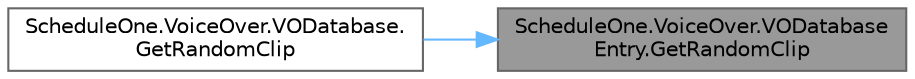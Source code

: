 digraph "ScheduleOne.VoiceOver.VODatabaseEntry.GetRandomClip"
{
 // LATEX_PDF_SIZE
  bgcolor="transparent";
  edge [fontname=Helvetica,fontsize=10,labelfontname=Helvetica,labelfontsize=10];
  node [fontname=Helvetica,fontsize=10,shape=box,height=0.2,width=0.4];
  rankdir="RL";
  Node1 [id="Node000001",label="ScheduleOne.VoiceOver.VODatabase\lEntry.GetRandomClip",height=0.2,width=0.4,color="gray40", fillcolor="grey60", style="filled", fontcolor="black",tooltip=" "];
  Node1 -> Node2 [id="edge1_Node000001_Node000002",dir="back",color="steelblue1",style="solid",tooltip=" "];
  Node2 [id="Node000002",label="ScheduleOne.VoiceOver.VODatabase.\lGetRandomClip",height=0.2,width=0.4,color="grey40", fillcolor="white", style="filled",URL="$class_schedule_one_1_1_voice_over_1_1_v_o_database.html#a456537080a5e544247bdede2e95fab06",tooltip=" "];
}
